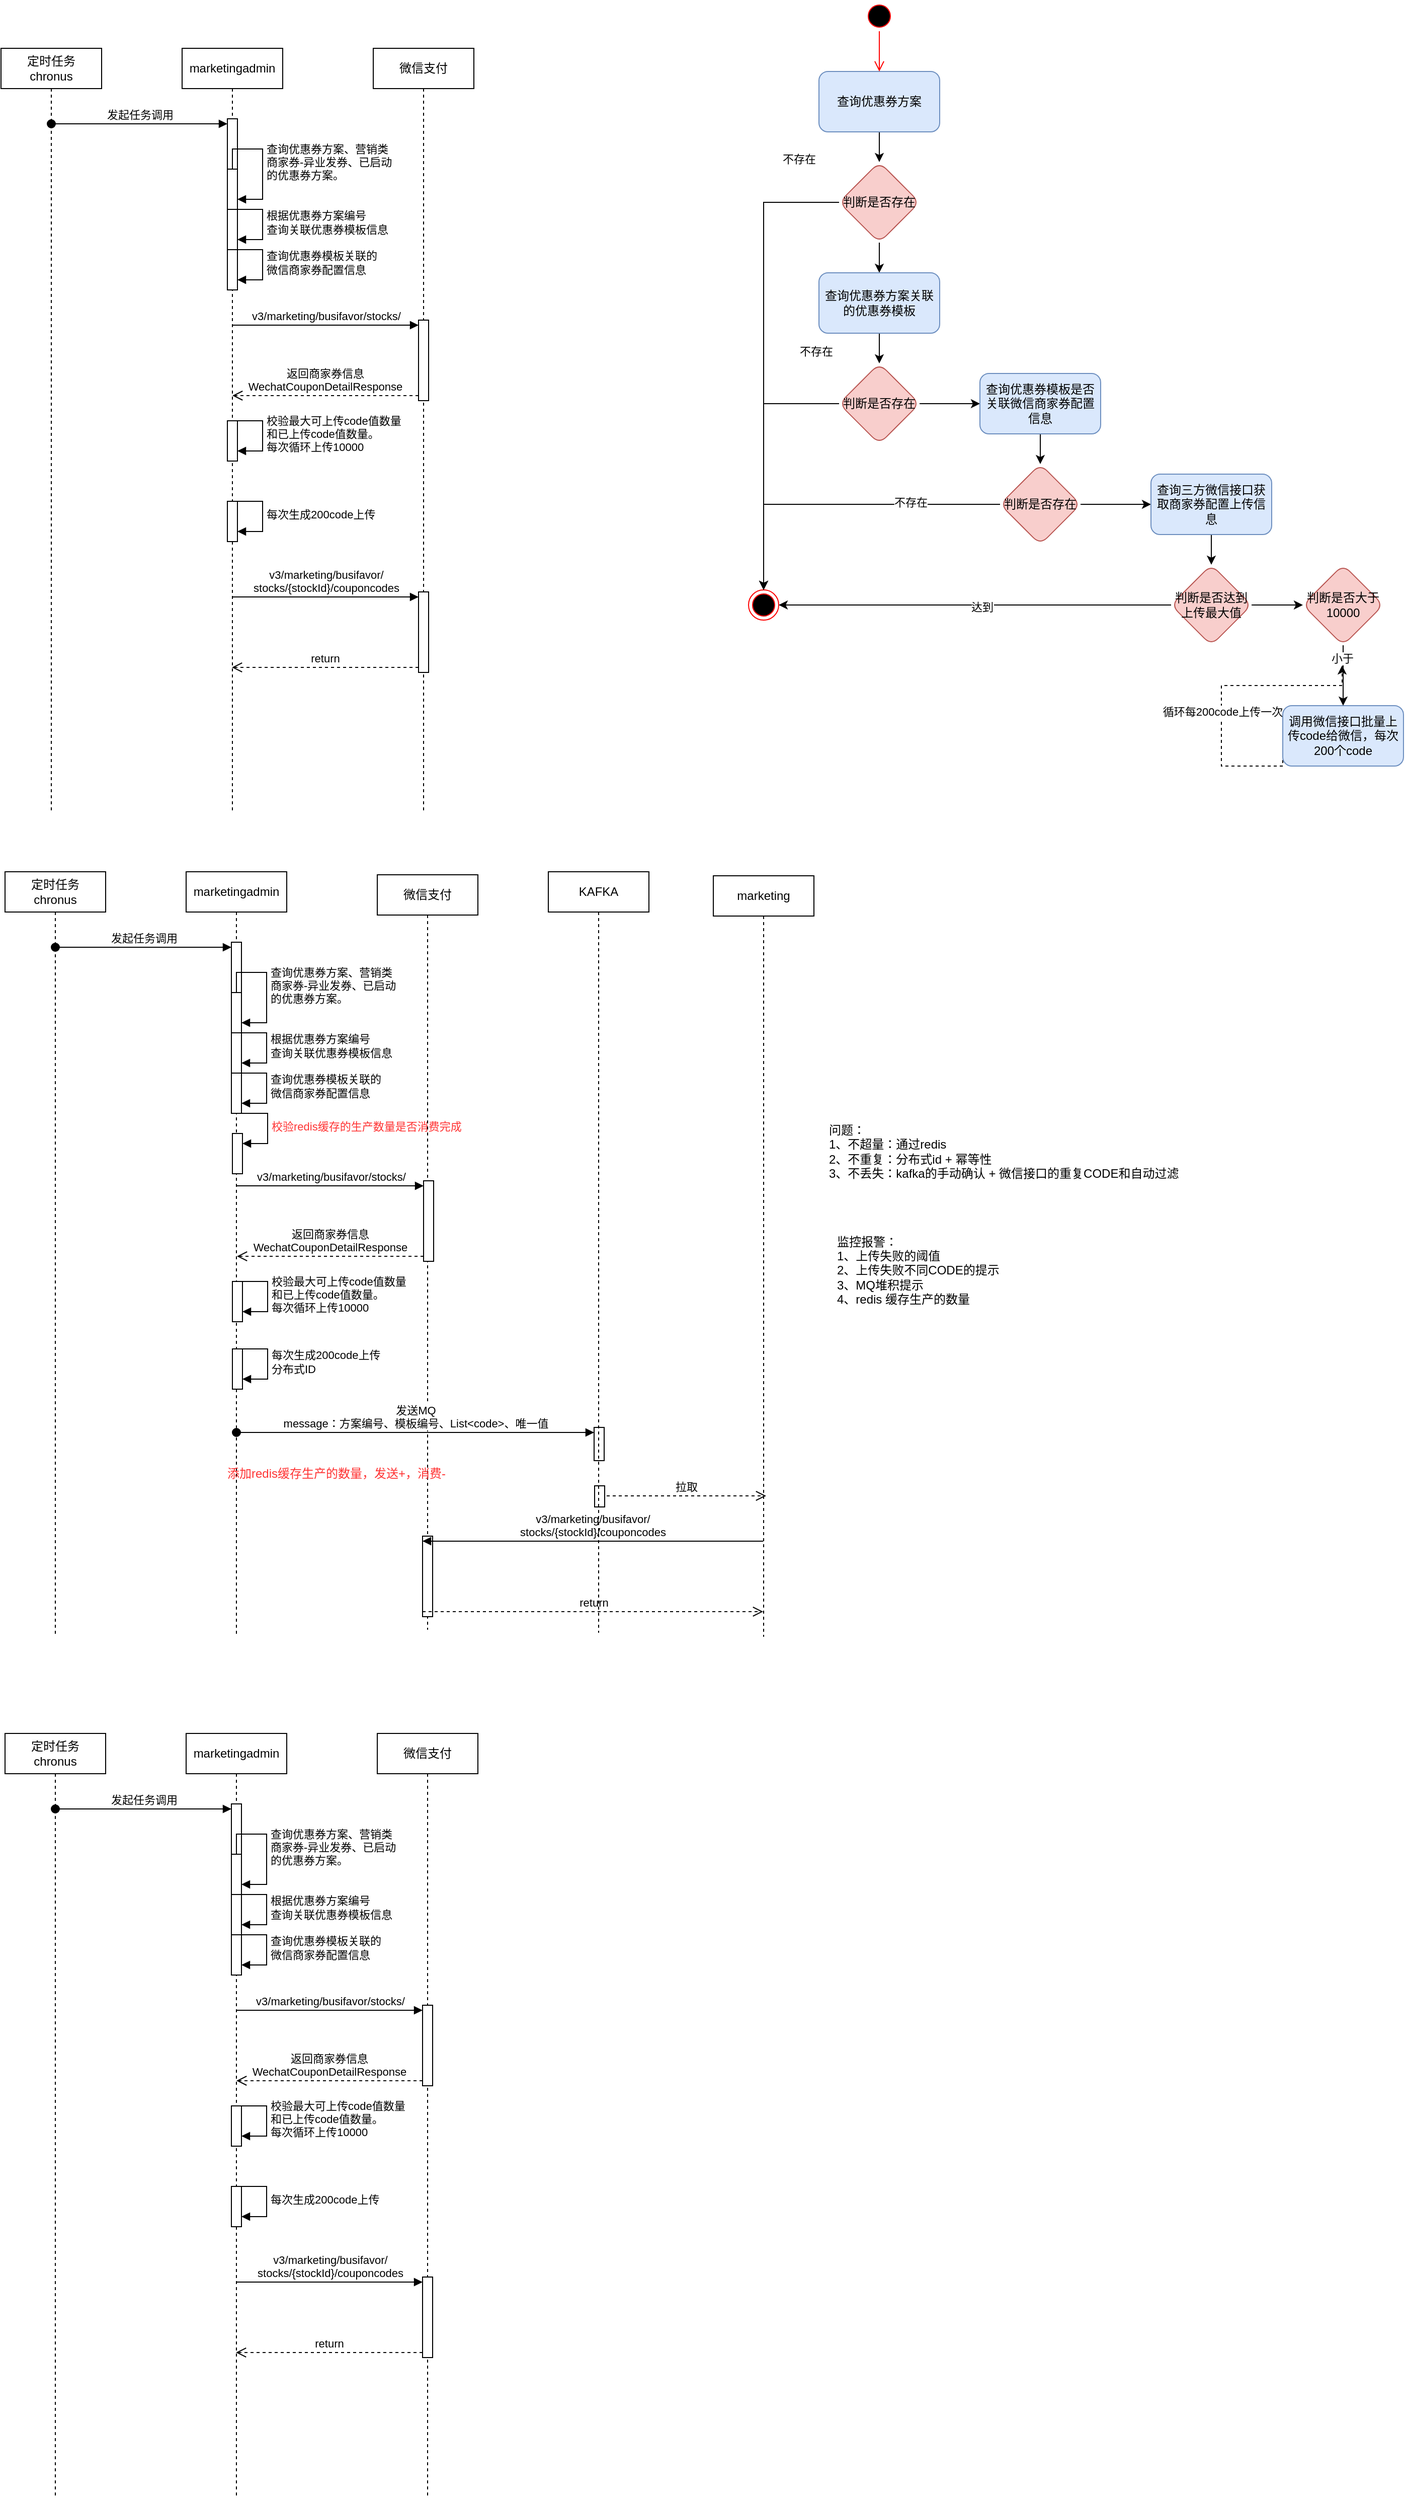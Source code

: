 <mxfile version="26.2.13">
  <diagram name="第 1 页" id="9Iu8Gb6HDnmRLWSJVNTP">
    <mxGraphModel dx="1428" dy="838" grid="0" gridSize="10" guides="1" tooltips="1" connect="1" arrows="1" fold="1" page="1" pageScale="1" pageWidth="827" pageHeight="1169" math="0" shadow="0">
      <root>
        <mxCell id="0" />
        <mxCell id="1" parent="0" />
        <mxCell id="CYJVAqYGloL1yQLMluif-1" value="定时任务&lt;div&gt;chronus&lt;/div&gt;" style="shape=umlLifeline;perimeter=lifelinePerimeter;whiteSpace=wrap;html=1;container=1;dropTarget=0;collapsible=0;recursiveResize=0;outlineConnect=0;portConstraint=eastwest;newEdgeStyle={&quot;curved&quot;:0,&quot;rounded&quot;:0};" parent="1" vertex="1">
          <mxGeometry x="183" y="63" width="100" height="760" as="geometry" />
        </mxCell>
        <mxCell id="CYJVAqYGloL1yQLMluif-2" value="marketingadmin" style="shape=umlLifeline;perimeter=lifelinePerimeter;whiteSpace=wrap;html=1;container=1;dropTarget=0;collapsible=0;recursiveResize=0;outlineConnect=0;portConstraint=eastwest;newEdgeStyle={&quot;curved&quot;:0,&quot;rounded&quot;:0};" parent="1" vertex="1">
          <mxGeometry x="363" y="63" width="100" height="760" as="geometry" />
        </mxCell>
        <mxCell id="CYJVAqYGloL1yQLMluif-5" value="" style="html=1;points=[[0,0,0,0,5],[0,1,0,0,-5],[1,0,0,0,5],[1,1,0,0,-5]];perimeter=orthogonalPerimeter;outlineConnect=0;targetShapes=umlLifeline;portConstraint=eastwest;newEdgeStyle={&quot;curved&quot;:0,&quot;rounded&quot;:0};" parent="CYJVAqYGloL1yQLMluif-2" vertex="1">
          <mxGeometry x="45" y="70" width="10" height="80" as="geometry" />
        </mxCell>
        <mxCell id="CYJVAqYGloL1yQLMluif-7" value="" style="html=1;points=[[0,0,0,0,5],[0,1,0,0,-5],[1,0,0,0,5],[1,1,0,0,-5]];perimeter=orthogonalPerimeter;outlineConnect=0;targetShapes=umlLifeline;portConstraint=eastwest;newEdgeStyle={&quot;curved&quot;:0,&quot;rounded&quot;:0};" parent="CYJVAqYGloL1yQLMluif-2" vertex="1">
          <mxGeometry x="45" y="120" width="10" height="40" as="geometry" />
        </mxCell>
        <mxCell id="CYJVAqYGloL1yQLMluif-8" value="查询优惠券方案、营销类&lt;div&gt;商家券-异业发券、已启动&lt;/div&gt;&lt;div&gt;的优惠券方案。&lt;/div&gt;" style="html=1;align=left;spacingLeft=2;endArrow=block;rounded=0;edgeStyle=orthogonalEdgeStyle;curved=0;rounded=0;" parent="CYJVAqYGloL1yQLMluif-2" target="CYJVAqYGloL1yQLMluif-7" edge="1">
          <mxGeometry relative="1" as="geometry">
            <mxPoint x="50" y="120" as="sourcePoint" />
            <Array as="points">
              <mxPoint x="50" y="100" />
              <mxPoint x="80" y="100" />
              <mxPoint x="80" y="150" />
            </Array>
          </mxGeometry>
        </mxCell>
        <mxCell id="CYJVAqYGloL1yQLMluif-9" value="" style="html=1;points=[[0,0,0,0,5],[0,1,0,0,-5],[1,0,0,0,5],[1,1,0,0,-5]];perimeter=orthogonalPerimeter;outlineConnect=0;targetShapes=umlLifeline;portConstraint=eastwest;newEdgeStyle={&quot;curved&quot;:0,&quot;rounded&quot;:0};" parent="CYJVAqYGloL1yQLMluif-2" vertex="1">
          <mxGeometry x="45" y="160" width="10" height="40" as="geometry" />
        </mxCell>
        <mxCell id="CYJVAqYGloL1yQLMluif-10" value="根据优惠券方案编号&lt;div&gt;查询关联优惠券模板信息&lt;/div&gt;" style="html=1;align=left;spacingLeft=2;endArrow=block;rounded=0;edgeStyle=orthogonalEdgeStyle;curved=0;rounded=0;" parent="CYJVAqYGloL1yQLMluif-2" target="CYJVAqYGloL1yQLMluif-9" edge="1">
          <mxGeometry relative="1" as="geometry">
            <mxPoint x="50" y="160" as="sourcePoint" />
            <Array as="points">
              <mxPoint x="80" y="190" />
            </Array>
          </mxGeometry>
        </mxCell>
        <mxCell id="CYJVAqYGloL1yQLMluif-11" value="" style="html=1;points=[[0,0,0,0,5],[0,1,0,0,-5],[1,0,0,0,5],[1,1,0,0,-5]];perimeter=orthogonalPerimeter;outlineConnect=0;targetShapes=umlLifeline;portConstraint=eastwest;newEdgeStyle={&quot;curved&quot;:0,&quot;rounded&quot;:0};" parent="CYJVAqYGloL1yQLMluif-2" vertex="1">
          <mxGeometry x="45" y="200" width="10" height="40" as="geometry" />
        </mxCell>
        <mxCell id="CYJVAqYGloL1yQLMluif-12" value="查询优惠券模板关联的&lt;div&gt;微信商家券配置信息&lt;/div&gt;" style="html=1;align=left;spacingLeft=2;endArrow=block;rounded=0;edgeStyle=orthogonalEdgeStyle;curved=0;rounded=0;" parent="CYJVAqYGloL1yQLMluif-2" target="CYJVAqYGloL1yQLMluif-11" edge="1">
          <mxGeometry relative="1" as="geometry">
            <mxPoint x="50" y="200" as="sourcePoint" />
            <Array as="points">
              <mxPoint x="80" y="230" />
            </Array>
          </mxGeometry>
        </mxCell>
        <mxCell id="CYJVAqYGloL1yQLMluif-16" value="" style="html=1;points=[[0,0,0,0,5],[0,1,0,0,-5],[1,0,0,0,5],[1,1,0,0,-5]];perimeter=orthogonalPerimeter;outlineConnect=0;targetShapes=umlLifeline;portConstraint=eastwest;newEdgeStyle={&quot;curved&quot;:0,&quot;rounded&quot;:0};" parent="CYJVAqYGloL1yQLMluif-2" vertex="1">
          <mxGeometry x="45" y="370" width="10" height="40" as="geometry" />
        </mxCell>
        <mxCell id="CYJVAqYGloL1yQLMluif-17" value="校验最大可上传code值数量&lt;div&gt;和已上传code值数量。&lt;/div&gt;&lt;div&gt;每次循环上传10000&lt;/div&gt;" style="html=1;align=left;spacingLeft=2;endArrow=block;rounded=0;edgeStyle=orthogonalEdgeStyle;curved=0;rounded=0;" parent="CYJVAqYGloL1yQLMluif-2" target="CYJVAqYGloL1yQLMluif-16" edge="1">
          <mxGeometry x="0.012" relative="1" as="geometry">
            <mxPoint x="50" y="370" as="sourcePoint" />
            <Array as="points">
              <mxPoint x="80" y="400" />
            </Array>
            <mxPoint as="offset" />
          </mxGeometry>
        </mxCell>
        <mxCell id="CYJVAqYGloL1yQLMluif-22" value="" style="html=1;points=[[0,0,0,0,5],[0,1,0,0,-5],[1,0,0,0,5],[1,1,0,0,-5]];perimeter=orthogonalPerimeter;outlineConnect=0;targetShapes=umlLifeline;portConstraint=eastwest;newEdgeStyle={&quot;curved&quot;:0,&quot;rounded&quot;:0};" parent="CYJVAqYGloL1yQLMluif-2" vertex="1">
          <mxGeometry x="45" y="450" width="10" height="40" as="geometry" />
        </mxCell>
        <mxCell id="CYJVAqYGloL1yQLMluif-23" value="每次生成200code上传" style="html=1;align=left;spacingLeft=2;endArrow=block;rounded=0;edgeStyle=orthogonalEdgeStyle;curved=0;rounded=0;" parent="CYJVAqYGloL1yQLMluif-2" target="CYJVAqYGloL1yQLMluif-22" edge="1">
          <mxGeometry relative="1" as="geometry">
            <mxPoint x="50" y="450" as="sourcePoint" />
            <Array as="points">
              <mxPoint x="80" y="480" />
            </Array>
          </mxGeometry>
        </mxCell>
        <mxCell id="CYJVAqYGloL1yQLMluif-3" value="微信支付" style="shape=umlLifeline;perimeter=lifelinePerimeter;whiteSpace=wrap;html=1;container=1;dropTarget=0;collapsible=0;recursiveResize=0;outlineConnect=0;portConstraint=eastwest;newEdgeStyle={&quot;curved&quot;:0,&quot;rounded&quot;:0};" parent="1" vertex="1">
          <mxGeometry x="553" y="63" width="100" height="760" as="geometry" />
        </mxCell>
        <mxCell id="CYJVAqYGloL1yQLMluif-13" value="" style="html=1;points=[[0,0,0,0,5],[0,1,0,0,-5],[1,0,0,0,5],[1,1,0,0,-5]];perimeter=orthogonalPerimeter;outlineConnect=0;targetShapes=umlLifeline;portConstraint=eastwest;newEdgeStyle={&quot;curved&quot;:0,&quot;rounded&quot;:0};" parent="CYJVAqYGloL1yQLMluif-3" vertex="1">
          <mxGeometry x="45" y="270" width="10" height="80" as="geometry" />
        </mxCell>
        <mxCell id="CYJVAqYGloL1yQLMluif-18" value="" style="html=1;points=[[0,0,0,0,5],[0,1,0,0,-5],[1,0,0,0,5],[1,1,0,0,-5]];perimeter=orthogonalPerimeter;outlineConnect=0;targetShapes=umlLifeline;portConstraint=eastwest;newEdgeStyle={&quot;curved&quot;:0,&quot;rounded&quot;:0};" parent="CYJVAqYGloL1yQLMluif-3" vertex="1">
          <mxGeometry x="45" y="540" width="10" height="80" as="geometry" />
        </mxCell>
        <mxCell id="CYJVAqYGloL1yQLMluif-19" value="v3/marketing/busifavor/&lt;div&gt;stocks/{stockId}/couponcodes&lt;/div&gt;" style="html=1;verticalAlign=bottom;endArrow=block;curved=0;rounded=0;entryX=0;entryY=0;entryDx=0;entryDy=5;" parent="CYJVAqYGloL1yQLMluif-3" target="CYJVAqYGloL1yQLMluif-18" edge="1">
          <mxGeometry relative="1" as="geometry">
            <mxPoint x="-140.5" y="545" as="sourcePoint" />
          </mxGeometry>
        </mxCell>
        <mxCell id="CYJVAqYGloL1yQLMluif-20" value="return" style="html=1;verticalAlign=bottom;endArrow=open;dashed=1;endSize=8;curved=0;rounded=0;exitX=0;exitY=1;exitDx=0;exitDy=-5;" parent="CYJVAqYGloL1yQLMluif-3" source="CYJVAqYGloL1yQLMluif-18" edge="1">
          <mxGeometry relative="1" as="geometry">
            <mxPoint x="-140.5" y="615" as="targetPoint" />
          </mxGeometry>
        </mxCell>
        <mxCell id="CYJVAqYGloL1yQLMluif-6" value="发起任务调用" style="html=1;verticalAlign=bottom;startArrow=oval;endArrow=block;startSize=8;curved=0;rounded=0;entryX=0;entryY=0;entryDx=0;entryDy=5;" parent="1" source="CYJVAqYGloL1yQLMluif-1" target="CYJVAqYGloL1yQLMluif-5" edge="1">
          <mxGeometry relative="1" as="geometry">
            <mxPoint x="343" y="138" as="sourcePoint" />
          </mxGeometry>
        </mxCell>
        <mxCell id="CYJVAqYGloL1yQLMluif-14" value="v3/marketing/busifavor/stocks/" style="html=1;verticalAlign=bottom;endArrow=block;curved=0;rounded=0;entryX=0;entryY=0;entryDx=0;entryDy=5;" parent="1" source="CYJVAqYGloL1yQLMluif-2" target="CYJVAqYGloL1yQLMluif-13" edge="1">
          <mxGeometry relative="1" as="geometry">
            <mxPoint x="528" y="338" as="sourcePoint" />
          </mxGeometry>
        </mxCell>
        <mxCell id="CYJVAqYGloL1yQLMluif-15" value="返回商家券信息&lt;div&gt;WechatCouponDetailResponse&lt;/div&gt;" style="html=1;verticalAlign=bottom;endArrow=open;dashed=1;endSize=8;curved=0;rounded=0;exitX=0;exitY=1;exitDx=0;exitDy=-5;" parent="1" source="CYJVAqYGloL1yQLMluif-13" target="CYJVAqYGloL1yQLMluif-2" edge="1">
          <mxGeometry x="0.003" relative="1" as="geometry">
            <mxPoint x="528" y="408" as="targetPoint" />
            <mxPoint as="offset" />
          </mxGeometry>
        </mxCell>
        <mxCell id="CYJVAqYGloL1yQLMluif-29" value="" style="edgeStyle=orthogonalEdgeStyle;rounded=0;orthogonalLoop=1;jettySize=auto;html=1;" parent="1" source="CYJVAqYGloL1yQLMluif-24" target="CYJVAqYGloL1yQLMluif-28" edge="1">
          <mxGeometry relative="1" as="geometry" />
        </mxCell>
        <mxCell id="CYJVAqYGloL1yQLMluif-24" value="查询优惠券方案" style="rounded=1;whiteSpace=wrap;html=1;fillColor=#dae8fc;strokeColor=#6c8ebf;" parent="1" vertex="1">
          <mxGeometry x="996" y="86" width="120" height="60" as="geometry" />
        </mxCell>
        <mxCell id="CYJVAqYGloL1yQLMluif-25" value="" style="ellipse;html=1;shape=endState;fillColor=#000000;strokeColor=#ff0000;" parent="1" vertex="1">
          <mxGeometry x="926" y="601" width="30" height="30" as="geometry" />
        </mxCell>
        <mxCell id="CYJVAqYGloL1yQLMluif-26" value="" style="ellipse;html=1;shape=startState;fillColor=#000000;strokeColor=#ff0000;" parent="1" vertex="1">
          <mxGeometry x="1041" y="16" width="30" height="30" as="geometry" />
        </mxCell>
        <mxCell id="CYJVAqYGloL1yQLMluif-27" value="" style="edgeStyle=orthogonalEdgeStyle;html=1;verticalAlign=bottom;endArrow=open;endSize=8;strokeColor=#ff0000;rounded=0;" parent="1" source="CYJVAqYGloL1yQLMluif-26" edge="1">
          <mxGeometry relative="1" as="geometry">
            <mxPoint x="1056" y="86" as="targetPoint" />
          </mxGeometry>
        </mxCell>
        <mxCell id="CYJVAqYGloL1yQLMluif-30" style="edgeStyle=orthogonalEdgeStyle;rounded=0;orthogonalLoop=1;jettySize=auto;html=1;exitX=0;exitY=0.5;exitDx=0;exitDy=0;entryX=0.5;entryY=0;entryDx=0;entryDy=0;" parent="1" source="CYJVAqYGloL1yQLMluif-28" target="CYJVAqYGloL1yQLMluif-25" edge="1">
          <mxGeometry relative="1" as="geometry" />
        </mxCell>
        <mxCell id="CYJVAqYGloL1yQLMluif-31" value="不存在" style="edgeLabel;html=1;align=center;verticalAlign=middle;resizable=0;points=[];" parent="CYJVAqYGloL1yQLMluif-30" vertex="1" connectable="0">
          <mxGeometry x="-0.246" y="1" relative="1" as="geometry">
            <mxPoint x="34" y="-142" as="offset" />
          </mxGeometry>
        </mxCell>
        <mxCell id="CYJVAqYGloL1yQLMluif-33" value="" style="edgeStyle=orthogonalEdgeStyle;rounded=0;orthogonalLoop=1;jettySize=auto;html=1;" parent="1" source="CYJVAqYGloL1yQLMluif-28" target="CYJVAqYGloL1yQLMluif-32" edge="1">
          <mxGeometry relative="1" as="geometry" />
        </mxCell>
        <mxCell id="CYJVAqYGloL1yQLMluif-28" value="判断是否存在" style="rhombus;whiteSpace=wrap;html=1;rounded=1;fillColor=#f8cecc;strokeColor=#b85450;" parent="1" vertex="1">
          <mxGeometry x="1016" y="176" width="80" height="80" as="geometry" />
        </mxCell>
        <mxCell id="CYJVAqYGloL1yQLMluif-36" value="" style="edgeStyle=orthogonalEdgeStyle;rounded=0;orthogonalLoop=1;jettySize=auto;html=1;" parent="1" source="CYJVAqYGloL1yQLMluif-32" target="CYJVAqYGloL1yQLMluif-35" edge="1">
          <mxGeometry relative="1" as="geometry" />
        </mxCell>
        <mxCell id="CYJVAqYGloL1yQLMluif-32" value="查询优惠券方案关联的优惠券模板" style="whiteSpace=wrap;html=1;rounded=1;fillColor=#dae8fc;strokeColor=#6c8ebf;" parent="1" vertex="1">
          <mxGeometry x="996" y="286" width="120" height="60" as="geometry" />
        </mxCell>
        <mxCell id="CYJVAqYGloL1yQLMluif-37" style="edgeStyle=orthogonalEdgeStyle;rounded=0;orthogonalLoop=1;jettySize=auto;html=1;exitX=0;exitY=0.5;exitDx=0;exitDy=0;" parent="1" source="CYJVAqYGloL1yQLMluif-35" target="CYJVAqYGloL1yQLMluif-25" edge="1">
          <mxGeometry relative="1" as="geometry" />
        </mxCell>
        <mxCell id="CYJVAqYGloL1yQLMluif-38" value="不存在" style="edgeLabel;html=1;align=center;verticalAlign=middle;resizable=0;points=[];" parent="CYJVAqYGloL1yQLMluif-37" vertex="1" connectable="0">
          <mxGeometry x="-0.459" y="-2" relative="1" as="geometry">
            <mxPoint x="47" y="-50" as="offset" />
          </mxGeometry>
        </mxCell>
        <mxCell id="CYJVAqYGloL1yQLMluif-40" value="" style="edgeStyle=orthogonalEdgeStyle;rounded=0;orthogonalLoop=1;jettySize=auto;html=1;" parent="1" source="CYJVAqYGloL1yQLMluif-35" target="CYJVAqYGloL1yQLMluif-39" edge="1">
          <mxGeometry relative="1" as="geometry" />
        </mxCell>
        <mxCell id="CYJVAqYGloL1yQLMluif-35" value="判断是否存在" style="rhombus;whiteSpace=wrap;html=1;rounded=1;fillColor=#f8cecc;strokeColor=#b85450;" parent="1" vertex="1">
          <mxGeometry x="1016" y="376" width="80" height="80" as="geometry" />
        </mxCell>
        <mxCell id="CYJVAqYGloL1yQLMluif-56" style="edgeStyle=orthogonalEdgeStyle;rounded=0;orthogonalLoop=1;jettySize=auto;html=1;exitX=0.5;exitY=1;exitDx=0;exitDy=0;entryX=0.5;entryY=0;entryDx=0;entryDy=0;" parent="1" source="CYJVAqYGloL1yQLMluif-39" target="CYJVAqYGloL1yQLMluif-41" edge="1">
          <mxGeometry relative="1" as="geometry" />
        </mxCell>
        <mxCell id="CYJVAqYGloL1yQLMluif-39" value="查询优惠券模板是否关联微信商家券配置信息" style="whiteSpace=wrap;html=1;rounded=1;fillColor=#dae8fc;strokeColor=#6c8ebf;" parent="1" vertex="1">
          <mxGeometry x="1156" y="386" width="120" height="60" as="geometry" />
        </mxCell>
        <mxCell id="CYJVAqYGloL1yQLMluif-43" style="edgeStyle=orthogonalEdgeStyle;rounded=0;orthogonalLoop=1;jettySize=auto;html=1;entryX=0.5;entryY=0;entryDx=0;entryDy=0;" parent="1" source="CYJVAqYGloL1yQLMluif-41" target="CYJVAqYGloL1yQLMluif-25" edge="1">
          <mxGeometry relative="1" as="geometry" />
        </mxCell>
        <mxCell id="CYJVAqYGloL1yQLMluif-44" value="不存在" style="edgeLabel;html=1;align=center;verticalAlign=middle;resizable=0;points=[];" parent="CYJVAqYGloL1yQLMluif-43" vertex="1" connectable="0">
          <mxGeometry x="-0.111" y="2" relative="1" as="geometry">
            <mxPoint x="53" y="-4" as="offset" />
          </mxGeometry>
        </mxCell>
        <mxCell id="CYJVAqYGloL1yQLMluif-46" value="" style="edgeStyle=orthogonalEdgeStyle;rounded=0;orthogonalLoop=1;jettySize=auto;html=1;" parent="1" source="CYJVAqYGloL1yQLMluif-41" target="CYJVAqYGloL1yQLMluif-45" edge="1">
          <mxGeometry relative="1" as="geometry" />
        </mxCell>
        <mxCell id="CYJVAqYGloL1yQLMluif-41" value="判断是否存在" style="rhombus;whiteSpace=wrap;html=1;rounded=1;fillColor=#f8cecc;strokeColor=#b85450;" parent="1" vertex="1">
          <mxGeometry x="1176" y="476" width="80" height="80" as="geometry" />
        </mxCell>
        <mxCell id="CYJVAqYGloL1yQLMluif-48" value="" style="edgeStyle=orthogonalEdgeStyle;rounded=0;orthogonalLoop=1;jettySize=auto;html=1;exitX=0.5;exitY=1;exitDx=0;exitDy=0;" parent="1" source="CYJVAqYGloL1yQLMluif-45" target="CYJVAqYGloL1yQLMluif-47" edge="1">
          <mxGeometry relative="1" as="geometry" />
        </mxCell>
        <mxCell id="CYJVAqYGloL1yQLMluif-45" value="查询三方微信接口获取商家券配置上传信息" style="whiteSpace=wrap;html=1;rounded=1;fillColor=#dae8fc;strokeColor=#6c8ebf;" parent="1" vertex="1">
          <mxGeometry x="1326" y="486" width="120" height="60" as="geometry" />
        </mxCell>
        <mxCell id="CYJVAqYGloL1yQLMluif-51" style="edgeStyle=orthogonalEdgeStyle;rounded=0;orthogonalLoop=1;jettySize=auto;html=1;exitX=0;exitY=0.5;exitDx=0;exitDy=0;entryX=1;entryY=0.5;entryDx=0;entryDy=0;" parent="1" source="CYJVAqYGloL1yQLMluif-47" target="CYJVAqYGloL1yQLMluif-25" edge="1">
          <mxGeometry relative="1" as="geometry" />
        </mxCell>
        <mxCell id="CYJVAqYGloL1yQLMluif-52" value="达到" style="edgeLabel;html=1;align=center;verticalAlign=middle;resizable=0;points=[];" parent="CYJVAqYGloL1yQLMluif-51" vertex="1" connectable="0">
          <mxGeometry x="-0.035" y="2" relative="1" as="geometry">
            <mxPoint as="offset" />
          </mxGeometry>
        </mxCell>
        <mxCell id="CYJVAqYGloL1yQLMluif-62" value="" style="edgeStyle=orthogonalEdgeStyle;rounded=0;orthogonalLoop=1;jettySize=auto;html=1;" parent="1" source="CYJVAqYGloL1yQLMluif-47" target="CYJVAqYGloL1yQLMluif-61" edge="1">
          <mxGeometry relative="1" as="geometry" />
        </mxCell>
        <mxCell id="CYJVAqYGloL1yQLMluif-47" value="判断是否达到上传最大值" style="rhombus;whiteSpace=wrap;html=1;rounded=1;fillColor=#f8cecc;strokeColor=#b85450;" parent="1" vertex="1">
          <mxGeometry x="1346" y="576" width="80" height="80" as="geometry" />
        </mxCell>
        <mxCell id="CYJVAqYGloL1yQLMluif-64" style="edgeStyle=orthogonalEdgeStyle;rounded=0;orthogonalLoop=1;jettySize=auto;html=1;exitX=0;exitY=0.5;exitDx=0;exitDy=0;dashed=1;" parent="1" source="CYJVAqYGloL1yQLMluif-53" edge="1">
          <mxGeometry relative="1" as="geometry">
            <mxPoint x="1516" y="676" as="targetPoint" />
            <Array as="points">
              <mxPoint x="1396" y="776" />
              <mxPoint x="1396" y="696" />
              <mxPoint x="1516" y="696" />
            </Array>
          </mxGeometry>
        </mxCell>
        <mxCell id="CYJVAqYGloL1yQLMluif-65" value="循环每200code上传一次" style="edgeLabel;html=1;align=center;verticalAlign=middle;resizable=0;points=[];" parent="CYJVAqYGloL1yQLMluif-64" vertex="1" connectable="0">
          <mxGeometry x="-0.065" y="-1" relative="1" as="geometry">
            <mxPoint as="offset" />
          </mxGeometry>
        </mxCell>
        <mxCell id="CYJVAqYGloL1yQLMluif-53" value="调用微信接口批量上传code给微信，每次200个code" style="whiteSpace=wrap;html=1;rounded=1;fillColor=#dae8fc;strokeColor=#6c8ebf;" parent="1" vertex="1">
          <mxGeometry x="1457" y="716" width="120" height="60" as="geometry" />
        </mxCell>
        <mxCell id="CYJVAqYGloL1yQLMluif-63" style="edgeStyle=orthogonalEdgeStyle;rounded=0;orthogonalLoop=1;jettySize=auto;html=1;exitX=0.5;exitY=1;exitDx=0;exitDy=0;" parent="1" source="CYJVAqYGloL1yQLMluif-61" target="CYJVAqYGloL1yQLMluif-53" edge="1">
          <mxGeometry relative="1" as="geometry" />
        </mxCell>
        <mxCell id="CYJVAqYGloL1yQLMluif-66" value="小于" style="edgeLabel;html=1;align=center;verticalAlign=middle;resizable=0;points=[];" parent="CYJVAqYGloL1yQLMluif-63" vertex="1" connectable="0">
          <mxGeometry x="-0.578" y="-1" relative="1" as="geometry">
            <mxPoint as="offset" />
          </mxGeometry>
        </mxCell>
        <mxCell id="CYJVAqYGloL1yQLMluif-61" value="判断是否大于10000" style="rhombus;whiteSpace=wrap;html=1;fillColor=#f8cecc;strokeColor=#b85450;rounded=1;" parent="1" vertex="1">
          <mxGeometry x="1477" y="576" width="80" height="80" as="geometry" />
        </mxCell>
        <mxCell id="CYJVAqYGloL1yQLMluif-67" value="定时任务&lt;div&gt;chronus&lt;/div&gt;" style="shape=umlLifeline;perimeter=lifelinePerimeter;whiteSpace=wrap;html=1;container=1;dropTarget=0;collapsible=0;recursiveResize=0;outlineConnect=0;portConstraint=eastwest;newEdgeStyle={&quot;curved&quot;:0,&quot;rounded&quot;:0};" parent="1" vertex="1">
          <mxGeometry x="187" y="881" width="100" height="760" as="geometry" />
        </mxCell>
        <mxCell id="CYJVAqYGloL1yQLMluif-68" value="marketingadmin" style="shape=umlLifeline;perimeter=lifelinePerimeter;whiteSpace=wrap;html=1;container=1;dropTarget=0;collapsible=0;recursiveResize=0;outlineConnect=0;portConstraint=eastwest;newEdgeStyle={&quot;curved&quot;:0,&quot;rounded&quot;:0};" parent="1" vertex="1">
          <mxGeometry x="367" y="881" width="100" height="760" as="geometry" />
        </mxCell>
        <mxCell id="CYJVAqYGloL1yQLMluif-69" value="" style="html=1;points=[[0,0,0,0,5],[0,1,0,0,-5],[1,0,0,0,5],[1,1,0,0,-5]];perimeter=orthogonalPerimeter;outlineConnect=0;targetShapes=umlLifeline;portConstraint=eastwest;newEdgeStyle={&quot;curved&quot;:0,&quot;rounded&quot;:0};" parent="CYJVAqYGloL1yQLMluif-68" vertex="1">
          <mxGeometry x="45" y="70" width="10" height="80" as="geometry" />
        </mxCell>
        <mxCell id="CYJVAqYGloL1yQLMluif-70" value="" style="html=1;points=[[0,0,0,0,5],[0,1,0,0,-5],[1,0,0,0,5],[1,1,0,0,-5]];perimeter=orthogonalPerimeter;outlineConnect=0;targetShapes=umlLifeline;portConstraint=eastwest;newEdgeStyle={&quot;curved&quot;:0,&quot;rounded&quot;:0};" parent="CYJVAqYGloL1yQLMluif-68" vertex="1">
          <mxGeometry x="45" y="120" width="10" height="40" as="geometry" />
        </mxCell>
        <mxCell id="CYJVAqYGloL1yQLMluif-71" value="查询优惠券方案、营销类&lt;div&gt;商家券-异业发券、已启动&lt;/div&gt;&lt;div&gt;的优惠券方案。&lt;/div&gt;" style="html=1;align=left;spacingLeft=2;endArrow=block;rounded=0;edgeStyle=orthogonalEdgeStyle;curved=0;rounded=0;" parent="CYJVAqYGloL1yQLMluif-68" target="CYJVAqYGloL1yQLMluif-70" edge="1">
          <mxGeometry x="0.008" relative="1" as="geometry">
            <mxPoint x="50" y="120" as="sourcePoint" />
            <Array as="points">
              <mxPoint x="50" y="100" />
              <mxPoint x="80" y="100" />
              <mxPoint x="80" y="150" />
            </Array>
            <mxPoint as="offset" />
          </mxGeometry>
        </mxCell>
        <mxCell id="CYJVAqYGloL1yQLMluif-72" value="" style="html=1;points=[[0,0,0,0,5],[0,1,0,0,-5],[1,0,0,0,5],[1,1,0,0,-5]];perimeter=orthogonalPerimeter;outlineConnect=0;targetShapes=umlLifeline;portConstraint=eastwest;newEdgeStyle={&quot;curved&quot;:0,&quot;rounded&quot;:0};" parent="CYJVAqYGloL1yQLMluif-68" vertex="1">
          <mxGeometry x="45" y="160" width="10" height="40" as="geometry" />
        </mxCell>
        <mxCell id="CYJVAqYGloL1yQLMluif-73" value="根据优惠券方案编号&lt;div&gt;查询关联优惠券模板信息&lt;/div&gt;" style="html=1;align=left;spacingLeft=2;endArrow=block;rounded=0;edgeStyle=orthogonalEdgeStyle;curved=0;rounded=0;" parent="CYJVAqYGloL1yQLMluif-68" target="CYJVAqYGloL1yQLMluif-72" edge="1">
          <mxGeometry relative="1" as="geometry">
            <mxPoint x="50" y="160" as="sourcePoint" />
            <Array as="points">
              <mxPoint x="80" y="190" />
            </Array>
          </mxGeometry>
        </mxCell>
        <mxCell id="CYJVAqYGloL1yQLMluif-74" value="" style="html=1;points=[[0,0,0,0,5],[0,1,0,0,-5],[1,0,0,0,5],[1,1,0,0,-5]];perimeter=orthogonalPerimeter;outlineConnect=0;targetShapes=umlLifeline;portConstraint=eastwest;newEdgeStyle={&quot;curved&quot;:0,&quot;rounded&quot;:0};" parent="CYJVAqYGloL1yQLMluif-68" vertex="1">
          <mxGeometry x="45" y="200" width="10" height="40" as="geometry" />
        </mxCell>
        <mxCell id="CYJVAqYGloL1yQLMluif-75" value="查询优惠券模板关联的&lt;div&gt;微信商家券配置信息&lt;/div&gt;" style="html=1;align=left;spacingLeft=2;endArrow=block;rounded=0;edgeStyle=orthogonalEdgeStyle;curved=0;rounded=0;" parent="CYJVAqYGloL1yQLMluif-68" target="CYJVAqYGloL1yQLMluif-74" edge="1">
          <mxGeometry relative="1" as="geometry">
            <mxPoint x="50" y="200" as="sourcePoint" />
            <Array as="points">
              <mxPoint x="80" y="230" />
            </Array>
          </mxGeometry>
        </mxCell>
        <mxCell id="CYJVAqYGloL1yQLMluif-100" value="" style="html=1;points=[[0,0,0,0,5],[0,1,0,0,-5],[1,0,0,0,5],[1,1,0,0,-5]];perimeter=orthogonalPerimeter;outlineConnect=0;targetShapes=umlLifeline;portConstraint=eastwest;newEdgeStyle={&quot;curved&quot;:0,&quot;rounded&quot;:0};" parent="CYJVAqYGloL1yQLMluif-68" vertex="1">
          <mxGeometry x="46" y="260" width="10" height="40" as="geometry" />
        </mxCell>
        <mxCell id="CYJVAqYGloL1yQLMluif-101" value="&lt;font style=&quot;color: rgb(255, 51, 51);&quot;&gt;校验redis缓存的生产数量是否消费完成&lt;/font&gt;" style="html=1;align=left;spacingLeft=2;endArrow=block;rounded=0;edgeStyle=orthogonalEdgeStyle;curved=0;rounded=0;" parent="CYJVAqYGloL1yQLMluif-68" target="CYJVAqYGloL1yQLMluif-100" edge="1">
          <mxGeometry relative="1" as="geometry">
            <mxPoint x="51" y="240" as="sourcePoint" />
            <Array as="points">
              <mxPoint x="81" y="270" />
            </Array>
          </mxGeometry>
        </mxCell>
        <mxCell id="CYJVAqYGloL1yQLMluif-80" value="微信支付" style="shape=umlLifeline;perimeter=lifelinePerimeter;whiteSpace=wrap;html=1;container=1;dropTarget=0;collapsible=0;recursiveResize=0;outlineConnect=0;portConstraint=eastwest;newEdgeStyle={&quot;curved&quot;:0,&quot;rounded&quot;:0};" parent="1" vertex="1">
          <mxGeometry x="557" y="884" width="100" height="750" as="geometry" />
        </mxCell>
        <mxCell id="CYJVAqYGloL1yQLMluif-82" value="" style="html=1;points=[[0,0,0,0,5],[0,1,0,0,-5],[1,0,0,0,5],[1,1,0,0,-5]];perimeter=orthogonalPerimeter;outlineConnect=0;targetShapes=umlLifeline;portConstraint=eastwest;newEdgeStyle={&quot;curved&quot;:0,&quot;rounded&quot;:0};" parent="CYJVAqYGloL1yQLMluif-80" vertex="1">
          <mxGeometry x="45" y="657" width="10" height="80" as="geometry" />
        </mxCell>
        <mxCell id="CYJVAqYGloL1yQLMluif-83" value="v3/marketing/busifavor/&lt;div&gt;stocks/{stockId}/couponcodes&lt;/div&gt;" style="html=1;verticalAlign=bottom;endArrow=block;curved=0;rounded=0;entryX=0;entryY=0;entryDx=0;entryDy=5;" parent="CYJVAqYGloL1yQLMluif-80" target="CYJVAqYGloL1yQLMluif-82" edge="1">
          <mxGeometry relative="1" as="geometry">
            <mxPoint x="383.5" y="662" as="sourcePoint" />
          </mxGeometry>
        </mxCell>
        <mxCell id="CYJVAqYGloL1yQLMluif-84" value="return" style="html=1;verticalAlign=bottom;endArrow=open;dashed=1;endSize=8;curved=0;rounded=0;exitX=0;exitY=1;exitDx=0;exitDy=-5;" parent="CYJVAqYGloL1yQLMluif-80" source="CYJVAqYGloL1yQLMluif-82" edge="1">
          <mxGeometry relative="1" as="geometry">
            <mxPoint x="383.5" y="732" as="targetPoint" />
          </mxGeometry>
        </mxCell>
        <mxCell id="CYJVAqYGloL1yQLMluif-76" value="" style="html=1;points=[[0,0,0,0,5],[0,1,0,0,-5],[1,0,0,0,5],[1,1,0,0,-5]];perimeter=orthogonalPerimeter;outlineConnect=0;targetShapes=umlLifeline;portConstraint=eastwest;newEdgeStyle={&quot;curved&quot;:0,&quot;rounded&quot;:0};" parent="CYJVAqYGloL1yQLMluif-80" vertex="1">
          <mxGeometry x="-144" y="404" width="10" height="40" as="geometry" />
        </mxCell>
        <mxCell id="CYJVAqYGloL1yQLMluif-77" value="校验最大可上传code值数量&lt;div&gt;和已上传code值数量。&lt;/div&gt;&lt;div&gt;每次循环上传10000&lt;/div&gt;" style="html=1;align=left;spacingLeft=2;endArrow=block;rounded=0;edgeStyle=orthogonalEdgeStyle;curved=0;rounded=0;" parent="CYJVAqYGloL1yQLMluif-80" target="CYJVAqYGloL1yQLMluif-76" edge="1">
          <mxGeometry x="0.012" relative="1" as="geometry">
            <mxPoint x="-139" y="404" as="sourcePoint" />
            <Array as="points">
              <mxPoint x="-109" y="434" />
            </Array>
            <mxPoint as="offset" />
          </mxGeometry>
        </mxCell>
        <mxCell id="CYJVAqYGloL1yQLMluif-78" value="" style="html=1;points=[[0,0,0,0,5],[0,1,0,0,-5],[1,0,0,0,5],[1,1,0,0,-5]];perimeter=orthogonalPerimeter;outlineConnect=0;targetShapes=umlLifeline;portConstraint=eastwest;newEdgeStyle={&quot;curved&quot;:0,&quot;rounded&quot;:0};" parent="CYJVAqYGloL1yQLMluif-80" vertex="1">
          <mxGeometry x="-144" y="471" width="10" height="40" as="geometry" />
        </mxCell>
        <mxCell id="CYJVAqYGloL1yQLMluif-79" value="每次生成200code上传&lt;div&gt;分布式ID&lt;/div&gt;" style="html=1;align=left;spacingLeft=2;endArrow=block;rounded=0;edgeStyle=orthogonalEdgeStyle;curved=0;rounded=0;" parent="CYJVAqYGloL1yQLMluif-80" target="CYJVAqYGloL1yQLMluif-78" edge="1">
          <mxGeometry x="0.012" relative="1" as="geometry">
            <mxPoint x="-139" y="471" as="sourcePoint" />
            <Array as="points">
              <mxPoint x="-109" y="501" />
            </Array>
            <mxPoint as="offset" />
          </mxGeometry>
        </mxCell>
        <mxCell id="CYJVAqYGloL1yQLMluif-81" value="" style="html=1;points=[[0,0,0,0,5],[0,1,0,0,-5],[1,0,0,0,5],[1,1,0,0,-5]];perimeter=orthogonalPerimeter;outlineConnect=0;targetShapes=umlLifeline;portConstraint=eastwest;newEdgeStyle={&quot;curved&quot;:0,&quot;rounded&quot;:0};" parent="CYJVAqYGloL1yQLMluif-80" vertex="1">
          <mxGeometry x="46" y="304" width="10" height="80" as="geometry" />
        </mxCell>
        <mxCell id="CYJVAqYGloL1yQLMluif-86" value="v3/marketing/busifavor/stocks/" style="html=1;verticalAlign=bottom;endArrow=block;curved=0;rounded=0;entryX=0;entryY=0;entryDx=0;entryDy=5;" parent="CYJVAqYGloL1yQLMluif-80" target="CYJVAqYGloL1yQLMluif-81" edge="1">
          <mxGeometry relative="1" as="geometry">
            <mxPoint x="-139.5" y="309" as="sourcePoint" />
          </mxGeometry>
        </mxCell>
        <mxCell id="CYJVAqYGloL1yQLMluif-87" value="返回商家券信息&lt;div&gt;WechatCouponDetailResponse&lt;/div&gt;" style="html=1;verticalAlign=bottom;endArrow=open;dashed=1;endSize=8;curved=0;rounded=0;exitX=0;exitY=1;exitDx=0;exitDy=-5;" parent="CYJVAqYGloL1yQLMluif-80" source="CYJVAqYGloL1yQLMluif-81" edge="1">
          <mxGeometry x="0.003" relative="1" as="geometry">
            <mxPoint x="-139.5" y="379" as="targetPoint" />
            <mxPoint as="offset" />
          </mxGeometry>
        </mxCell>
        <mxCell id="CYJVAqYGloL1yQLMluif-92" value="" style="html=1;points=[[0,0,0,0,5],[0,1,0,0,-5],[1,0,0,0,5],[1,1,0,0,-5]];perimeter=orthogonalPerimeter;outlineConnect=0;targetShapes=umlLifeline;portConstraint=eastwest;newEdgeStyle={&quot;curved&quot;:0,&quot;rounded&quot;:0};" parent="CYJVAqYGloL1yQLMluif-80" vertex="1">
          <mxGeometry x="215.5" y="549" width="10" height="33" as="geometry" />
        </mxCell>
        <mxCell id="CYJVAqYGloL1yQLMluif-93" value="发送MQ&lt;div&gt;message：方案编号、模板编号、List&amp;lt;code&amp;gt;、唯一值&lt;/div&gt;" style="html=1;verticalAlign=bottom;startArrow=oval;endArrow=block;startSize=8;curved=0;rounded=0;entryX=0;entryY=0;entryDx=0;entryDy=5;" parent="CYJVAqYGloL1yQLMluif-80" target="CYJVAqYGloL1yQLMluif-92" edge="1">
          <mxGeometry x="0.001" relative="1" as="geometry">
            <mxPoint x="-140" y="554" as="sourcePoint" />
            <mxPoint as="offset" />
          </mxGeometry>
        </mxCell>
        <mxCell id="CYJVAqYGloL1yQLMluif-94" value="" style="html=1;points=[[0,0,0,0,5],[0,1,0,0,-5],[1,0,0,0,5],[1,1,0,0,-5]];perimeter=orthogonalPerimeter;outlineConnect=0;targetShapes=umlLifeline;portConstraint=eastwest;newEdgeStyle={&quot;curved&quot;:0,&quot;rounded&quot;:0};" parent="CYJVAqYGloL1yQLMluif-80" vertex="1">
          <mxGeometry x="216" y="607" width="10" height="21" as="geometry" />
        </mxCell>
        <mxCell id="CYJVAqYGloL1yQLMluif-96" value="拉取" style="html=1;verticalAlign=bottom;endArrow=open;dashed=1;endSize=8;curved=0;rounded=0;" parent="CYJVAqYGloL1yQLMluif-80" edge="1">
          <mxGeometry x="-0.003" relative="1" as="geometry">
            <mxPoint x="386.5" y="617" as="targetPoint" />
            <mxPoint x="228" y="617" as="sourcePoint" />
            <mxPoint as="offset" />
          </mxGeometry>
        </mxCell>
        <mxCell id="CYJVAqYGloL1yQLMluif-97" value="&lt;font color=&quot;#ff3333&quot;&gt;添加redis缓存生产的数量，发送+，消费-&lt;/font&gt;" style="text;html=1;align=center;verticalAlign=middle;resizable=0;points=[];autosize=1;strokeColor=none;fillColor=none;" parent="CYJVAqYGloL1yQLMluif-80" vertex="1">
          <mxGeometry x="-159" y="582" width="235" height="26" as="geometry" />
        </mxCell>
        <mxCell id="CYJVAqYGloL1yQLMluif-85" value="发起任务调用" style="html=1;verticalAlign=bottom;startArrow=oval;endArrow=block;startSize=8;curved=0;rounded=0;entryX=0;entryY=0;entryDx=0;entryDy=5;" parent="1" source="CYJVAqYGloL1yQLMluif-67" target="CYJVAqYGloL1yQLMluif-69" edge="1">
          <mxGeometry relative="1" as="geometry">
            <mxPoint x="347" y="956" as="sourcePoint" />
          </mxGeometry>
        </mxCell>
        <mxCell id="CYJVAqYGloL1yQLMluif-88" value="KAFKA" style="shape=umlLifeline;perimeter=lifelinePerimeter;whiteSpace=wrap;html=1;container=1;dropTarget=0;collapsible=0;recursiveResize=0;outlineConnect=0;portConstraint=eastwest;newEdgeStyle={&quot;curved&quot;:0,&quot;rounded&quot;:0};" parent="1" vertex="1">
          <mxGeometry x="727" y="881" width="100" height="756" as="geometry" />
        </mxCell>
        <mxCell id="CYJVAqYGloL1yQLMluif-89" value="marketing" style="shape=umlLifeline;perimeter=lifelinePerimeter;whiteSpace=wrap;html=1;container=1;dropTarget=0;collapsible=0;recursiveResize=0;outlineConnect=0;portConstraint=eastwest;newEdgeStyle={&quot;curved&quot;:0,&quot;rounded&quot;:0};" parent="1" vertex="1">
          <mxGeometry x="891" y="885" width="100" height="756" as="geometry" />
        </mxCell>
        <mxCell id="CYJVAqYGloL1yQLMluif-91" value="&lt;div&gt;问题：&lt;/div&gt;1、不超量：通过redis&lt;div&gt;2、不重复：分布式id + 幂等性&lt;/div&gt;&lt;div&gt;3、不丢失：kafka的手动确认 + 微信接口的重复CODE和自动过滤&lt;/div&gt;" style="text;html=1;align=left;verticalAlign=middle;resizable=0;points=[];autosize=1;strokeColor=none;fillColor=none;" parent="1" vertex="1">
          <mxGeometry x="1004" y="1124" width="366" height="70" as="geometry" />
        </mxCell>
        <mxCell id="CYJVAqYGloL1yQLMluif-99" value="监控报警：&lt;div&gt;1、上传失败的阈值&lt;/div&gt;&lt;div&gt;2、上传失败不同CODE的提示&lt;/div&gt;&lt;div&gt;3、MQ堆积提示&lt;/div&gt;&lt;div&gt;4、redis 缓存生产的数量&lt;/div&gt;" style="text;html=1;align=left;verticalAlign=middle;resizable=0;points=[];autosize=1;strokeColor=none;fillColor=none;" parent="1" vertex="1">
          <mxGeometry x="1012" y="1235" width="179" height="84" as="geometry" />
        </mxCell>
        <mxCell id="TNaL0VDnhE6nm00tMQwp-1" value="定时任务&lt;div&gt;chronus&lt;/div&gt;" style="shape=umlLifeline;perimeter=lifelinePerimeter;whiteSpace=wrap;html=1;container=1;dropTarget=0;collapsible=0;recursiveResize=0;outlineConnect=0;portConstraint=eastwest;newEdgeStyle={&quot;curved&quot;:0,&quot;rounded&quot;:0};" vertex="1" parent="1">
          <mxGeometry x="187" y="1737" width="100" height="760" as="geometry" />
        </mxCell>
        <mxCell id="TNaL0VDnhE6nm00tMQwp-2" value="marketingadmin" style="shape=umlLifeline;perimeter=lifelinePerimeter;whiteSpace=wrap;html=1;container=1;dropTarget=0;collapsible=0;recursiveResize=0;outlineConnect=0;portConstraint=eastwest;newEdgeStyle={&quot;curved&quot;:0,&quot;rounded&quot;:0};" vertex="1" parent="1">
          <mxGeometry x="367" y="1737" width="100" height="760" as="geometry" />
        </mxCell>
        <mxCell id="TNaL0VDnhE6nm00tMQwp-3" value="" style="html=1;points=[[0,0,0,0,5],[0,1,0,0,-5],[1,0,0,0,5],[1,1,0,0,-5]];perimeter=orthogonalPerimeter;outlineConnect=0;targetShapes=umlLifeline;portConstraint=eastwest;newEdgeStyle={&quot;curved&quot;:0,&quot;rounded&quot;:0};" vertex="1" parent="TNaL0VDnhE6nm00tMQwp-2">
          <mxGeometry x="45" y="70" width="10" height="80" as="geometry" />
        </mxCell>
        <mxCell id="TNaL0VDnhE6nm00tMQwp-4" value="" style="html=1;points=[[0,0,0,0,5],[0,1,0,0,-5],[1,0,0,0,5],[1,1,0,0,-5]];perimeter=orthogonalPerimeter;outlineConnect=0;targetShapes=umlLifeline;portConstraint=eastwest;newEdgeStyle={&quot;curved&quot;:0,&quot;rounded&quot;:0};" vertex="1" parent="TNaL0VDnhE6nm00tMQwp-2">
          <mxGeometry x="45" y="120" width="10" height="40" as="geometry" />
        </mxCell>
        <mxCell id="TNaL0VDnhE6nm00tMQwp-5" value="查询优惠券方案、营销类&lt;div&gt;商家券-异业发券、已启动&lt;/div&gt;&lt;div&gt;的优惠券方案。&lt;/div&gt;" style="html=1;align=left;spacingLeft=2;endArrow=block;rounded=0;edgeStyle=orthogonalEdgeStyle;curved=0;rounded=0;" edge="1" parent="TNaL0VDnhE6nm00tMQwp-2" target="TNaL0VDnhE6nm00tMQwp-4">
          <mxGeometry relative="1" as="geometry">
            <mxPoint x="50" y="120" as="sourcePoint" />
            <Array as="points">
              <mxPoint x="50" y="100" />
              <mxPoint x="80" y="100" />
              <mxPoint x="80" y="150" />
            </Array>
          </mxGeometry>
        </mxCell>
        <mxCell id="TNaL0VDnhE6nm00tMQwp-6" value="" style="html=1;points=[[0,0,0,0,5],[0,1,0,0,-5],[1,0,0,0,5],[1,1,0,0,-5]];perimeter=orthogonalPerimeter;outlineConnect=0;targetShapes=umlLifeline;portConstraint=eastwest;newEdgeStyle={&quot;curved&quot;:0,&quot;rounded&quot;:0};" vertex="1" parent="TNaL0VDnhE6nm00tMQwp-2">
          <mxGeometry x="45" y="160" width="10" height="40" as="geometry" />
        </mxCell>
        <mxCell id="TNaL0VDnhE6nm00tMQwp-7" value="根据优惠券方案编号&lt;div&gt;查询关联优惠券模板信息&lt;/div&gt;" style="html=1;align=left;spacingLeft=2;endArrow=block;rounded=0;edgeStyle=orthogonalEdgeStyle;curved=0;rounded=0;" edge="1" parent="TNaL0VDnhE6nm00tMQwp-2" target="TNaL0VDnhE6nm00tMQwp-6">
          <mxGeometry relative="1" as="geometry">
            <mxPoint x="50" y="160" as="sourcePoint" />
            <Array as="points">
              <mxPoint x="80" y="190" />
            </Array>
          </mxGeometry>
        </mxCell>
        <mxCell id="TNaL0VDnhE6nm00tMQwp-8" value="" style="html=1;points=[[0,0,0,0,5],[0,1,0,0,-5],[1,0,0,0,5],[1,1,0,0,-5]];perimeter=orthogonalPerimeter;outlineConnect=0;targetShapes=umlLifeline;portConstraint=eastwest;newEdgeStyle={&quot;curved&quot;:0,&quot;rounded&quot;:0};" vertex="1" parent="TNaL0VDnhE6nm00tMQwp-2">
          <mxGeometry x="45" y="200" width="10" height="40" as="geometry" />
        </mxCell>
        <mxCell id="TNaL0VDnhE6nm00tMQwp-9" value="查询优惠券模板关联的&lt;div&gt;微信商家券配置信息&lt;/div&gt;" style="html=1;align=left;spacingLeft=2;endArrow=block;rounded=0;edgeStyle=orthogonalEdgeStyle;curved=0;rounded=0;" edge="1" parent="TNaL0VDnhE6nm00tMQwp-2" target="TNaL0VDnhE6nm00tMQwp-8">
          <mxGeometry relative="1" as="geometry">
            <mxPoint x="50" y="200" as="sourcePoint" />
            <Array as="points">
              <mxPoint x="80" y="230" />
            </Array>
          </mxGeometry>
        </mxCell>
        <mxCell id="TNaL0VDnhE6nm00tMQwp-10" value="" style="html=1;points=[[0,0,0,0,5],[0,1,0,0,-5],[1,0,0,0,5],[1,1,0,0,-5]];perimeter=orthogonalPerimeter;outlineConnect=0;targetShapes=umlLifeline;portConstraint=eastwest;newEdgeStyle={&quot;curved&quot;:0,&quot;rounded&quot;:0};" vertex="1" parent="TNaL0VDnhE6nm00tMQwp-2">
          <mxGeometry x="45" y="370" width="10" height="40" as="geometry" />
        </mxCell>
        <mxCell id="TNaL0VDnhE6nm00tMQwp-11" value="校验最大可上传code值数量&lt;div&gt;和已上传code值数量。&lt;/div&gt;&lt;div&gt;每次循环上传10000&lt;/div&gt;" style="html=1;align=left;spacingLeft=2;endArrow=block;rounded=0;edgeStyle=orthogonalEdgeStyle;curved=0;rounded=0;" edge="1" parent="TNaL0VDnhE6nm00tMQwp-2" target="TNaL0VDnhE6nm00tMQwp-10">
          <mxGeometry x="0.012" relative="1" as="geometry">
            <mxPoint x="50" y="370" as="sourcePoint" />
            <Array as="points">
              <mxPoint x="80" y="400" />
            </Array>
            <mxPoint as="offset" />
          </mxGeometry>
        </mxCell>
        <mxCell id="TNaL0VDnhE6nm00tMQwp-12" value="" style="html=1;points=[[0,0,0,0,5],[0,1,0,0,-5],[1,0,0,0,5],[1,1,0,0,-5]];perimeter=orthogonalPerimeter;outlineConnect=0;targetShapes=umlLifeline;portConstraint=eastwest;newEdgeStyle={&quot;curved&quot;:0,&quot;rounded&quot;:0};" vertex="1" parent="TNaL0VDnhE6nm00tMQwp-2">
          <mxGeometry x="45" y="450" width="10" height="40" as="geometry" />
        </mxCell>
        <mxCell id="TNaL0VDnhE6nm00tMQwp-13" value="每次生成200code上传" style="html=1;align=left;spacingLeft=2;endArrow=block;rounded=0;edgeStyle=orthogonalEdgeStyle;curved=0;rounded=0;" edge="1" parent="TNaL0VDnhE6nm00tMQwp-2" target="TNaL0VDnhE6nm00tMQwp-12">
          <mxGeometry relative="1" as="geometry">
            <mxPoint x="50" y="450" as="sourcePoint" />
            <Array as="points">
              <mxPoint x="80" y="480" />
            </Array>
          </mxGeometry>
        </mxCell>
        <mxCell id="TNaL0VDnhE6nm00tMQwp-14" value="微信支付" style="shape=umlLifeline;perimeter=lifelinePerimeter;whiteSpace=wrap;html=1;container=1;dropTarget=0;collapsible=0;recursiveResize=0;outlineConnect=0;portConstraint=eastwest;newEdgeStyle={&quot;curved&quot;:0,&quot;rounded&quot;:0};" vertex="1" parent="1">
          <mxGeometry x="557" y="1737" width="100" height="760" as="geometry" />
        </mxCell>
        <mxCell id="TNaL0VDnhE6nm00tMQwp-15" value="" style="html=1;points=[[0,0,0,0,5],[0,1,0,0,-5],[1,0,0,0,5],[1,1,0,0,-5]];perimeter=orthogonalPerimeter;outlineConnect=0;targetShapes=umlLifeline;portConstraint=eastwest;newEdgeStyle={&quot;curved&quot;:0,&quot;rounded&quot;:0};" vertex="1" parent="TNaL0VDnhE6nm00tMQwp-14">
          <mxGeometry x="45" y="270" width="10" height="80" as="geometry" />
        </mxCell>
        <mxCell id="TNaL0VDnhE6nm00tMQwp-16" value="" style="html=1;points=[[0,0,0,0,5],[0,1,0,0,-5],[1,0,0,0,5],[1,1,0,0,-5]];perimeter=orthogonalPerimeter;outlineConnect=0;targetShapes=umlLifeline;portConstraint=eastwest;newEdgeStyle={&quot;curved&quot;:0,&quot;rounded&quot;:0};" vertex="1" parent="TNaL0VDnhE6nm00tMQwp-14">
          <mxGeometry x="45" y="540" width="10" height="80" as="geometry" />
        </mxCell>
        <mxCell id="TNaL0VDnhE6nm00tMQwp-17" value="v3/marketing/busifavor/&lt;div&gt;stocks/{stockId}/couponcodes&lt;/div&gt;" style="html=1;verticalAlign=bottom;endArrow=block;curved=0;rounded=0;entryX=0;entryY=0;entryDx=0;entryDy=5;" edge="1" parent="TNaL0VDnhE6nm00tMQwp-14" target="TNaL0VDnhE6nm00tMQwp-16">
          <mxGeometry relative="1" as="geometry">
            <mxPoint x="-140.5" y="545" as="sourcePoint" />
          </mxGeometry>
        </mxCell>
        <mxCell id="TNaL0VDnhE6nm00tMQwp-18" value="return" style="html=1;verticalAlign=bottom;endArrow=open;dashed=1;endSize=8;curved=0;rounded=0;exitX=0;exitY=1;exitDx=0;exitDy=-5;" edge="1" parent="TNaL0VDnhE6nm00tMQwp-14" source="TNaL0VDnhE6nm00tMQwp-16">
          <mxGeometry relative="1" as="geometry">
            <mxPoint x="-140.5" y="615" as="targetPoint" />
          </mxGeometry>
        </mxCell>
        <mxCell id="TNaL0VDnhE6nm00tMQwp-19" value="发起任务调用" style="html=1;verticalAlign=bottom;startArrow=oval;endArrow=block;startSize=8;curved=0;rounded=0;entryX=0;entryY=0;entryDx=0;entryDy=5;" edge="1" parent="1" source="TNaL0VDnhE6nm00tMQwp-1" target="TNaL0VDnhE6nm00tMQwp-3">
          <mxGeometry relative="1" as="geometry">
            <mxPoint x="347" y="1812" as="sourcePoint" />
          </mxGeometry>
        </mxCell>
        <mxCell id="TNaL0VDnhE6nm00tMQwp-20" value="v3/marketing/busifavor/stocks/" style="html=1;verticalAlign=bottom;endArrow=block;curved=0;rounded=0;entryX=0;entryY=0;entryDx=0;entryDy=5;" edge="1" parent="1" source="TNaL0VDnhE6nm00tMQwp-2" target="TNaL0VDnhE6nm00tMQwp-15">
          <mxGeometry relative="1" as="geometry">
            <mxPoint x="532" y="2012" as="sourcePoint" />
          </mxGeometry>
        </mxCell>
        <mxCell id="TNaL0VDnhE6nm00tMQwp-21" value="返回商家券信息&lt;div&gt;WechatCouponDetailResponse&lt;/div&gt;" style="html=1;verticalAlign=bottom;endArrow=open;dashed=1;endSize=8;curved=0;rounded=0;exitX=0;exitY=1;exitDx=0;exitDy=-5;" edge="1" parent="1" source="TNaL0VDnhE6nm00tMQwp-15" target="TNaL0VDnhE6nm00tMQwp-2">
          <mxGeometry x="0.003" relative="1" as="geometry">
            <mxPoint x="532" y="2082" as="targetPoint" />
            <mxPoint as="offset" />
          </mxGeometry>
        </mxCell>
      </root>
    </mxGraphModel>
  </diagram>
</mxfile>
